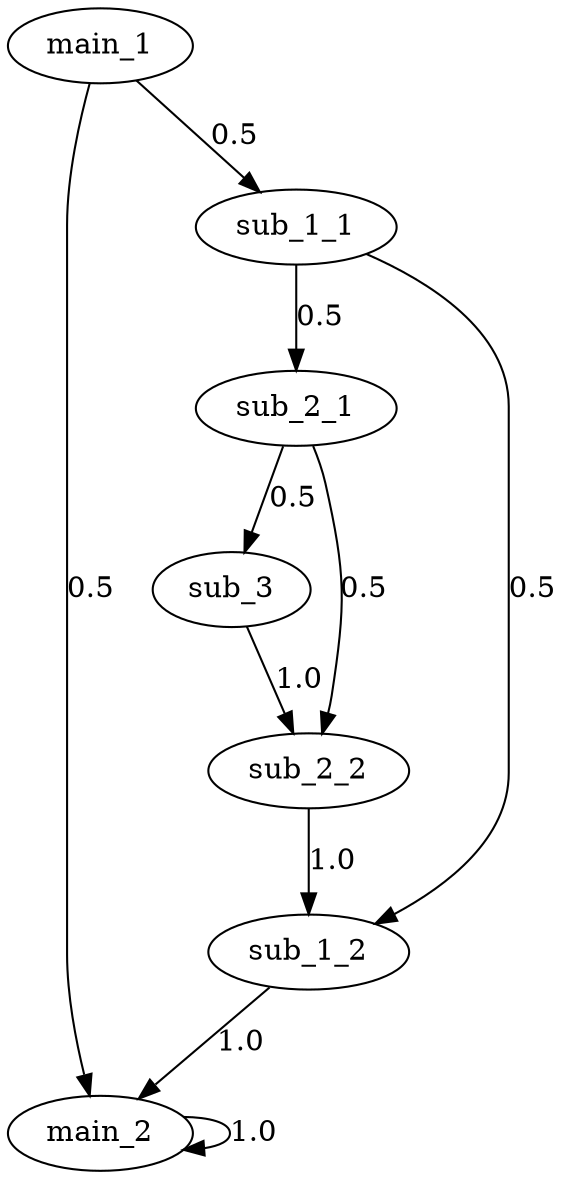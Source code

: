 /* 	Datei: Markov_absorbierend.dot
 	Datum: 16.5.08
	Funktion: Beschreibt die Programmstruktur mit geschachtelten Funktionsaufrufen.
		  Die Programmbeendigung entspricht dem einen absorbierenden Zustand
*/

digraph "Programmlaufzeit" {
	main_1  -> main_2   [ label = "0.5" ]
	main_1  -> sub_1_1  [ label = "0.5" ]
	sub_1_1 -> sub_2_1  [ label = "0.5" ]
	sub_1_1 -> sub_1_2  [ label = "0.5" ]
	sub_2_1 -> sub_3    [ label = "0.5" ]
	sub_2_1 -> sub_2_2  [ label = "0.5" ]
	sub_3   -> sub_2_2  [ label = "1.0" ]
	sub_2_2 -> sub_1_2  [ label = "1.0" ]
	sub_1_2 -> main_2   [ label = "1.0" ]
	main_2  -> main_2   [ label = "1.0" ]


}


